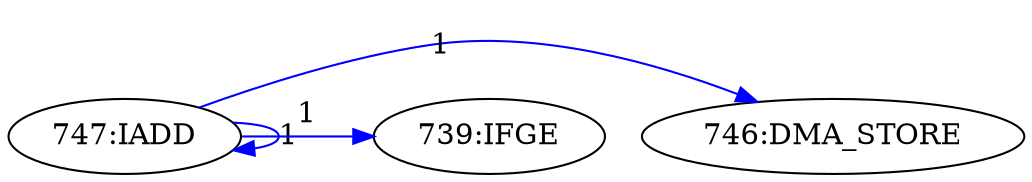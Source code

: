 digraph depgraph {
n0 [label="747:IADD"];
n1 [label="739:IFGE"];
n0 -> n1 [constraint=false,color=blue,label="1"];
n2 [label="746:DMA_STORE"];
n0 -> n2 [constraint=false,color=blue,label="1"];
n0 -> n0 [constraint=false,color=blue,label="1"];
}